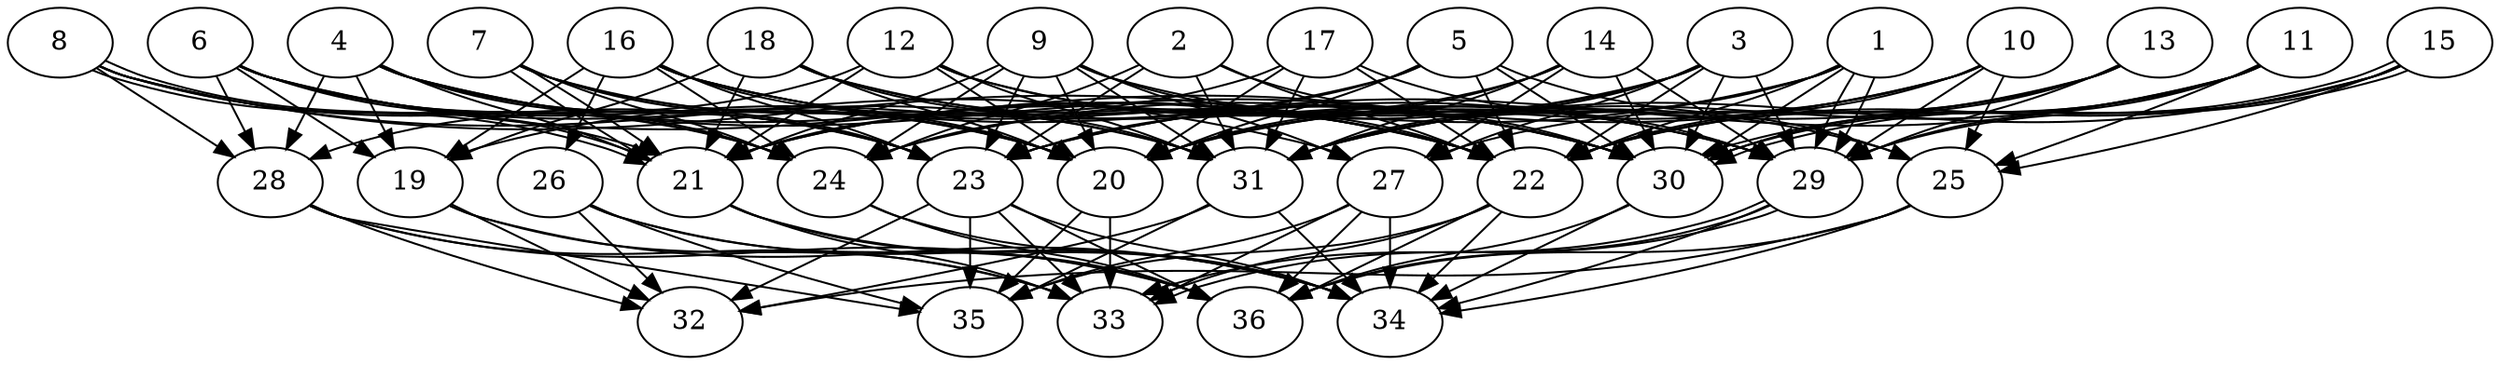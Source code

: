 // DAG (tier=3-complex, mode=compute, n=36, ccr=0.500, fat=0.786, density=0.796, regular=0.356, jump=0.202, mindata=1048576, maxdata=16777216)
// DAG automatically generated by daggen at Sun Aug 24 16:33:34 2025
// /home/ermia/Project/Environments/daggen/bin/daggen --dot --ccr 0.500 --fat 0.786 --regular 0.356 --density 0.796 --jump 0.202 --mindata 1048576 --maxdata 16777216 -n 36 
digraph G {
  1 [size="1411682450001625088000", alpha="0.03", expect_size="705841225000812544000"]
  1 -> 20 [size ="1006733833011200"]
  1 -> 21 [size ="1006733833011200"]
  1 -> 22 [size ="1006733833011200"]
  1 -> 29 [size ="1006733833011200"]
  1 -> 29 [size ="1006733833011200"]
  1 -> 30 [size ="1006733833011200"]
  1 -> 31 [size ="1006733833011200"]
  2 [size="300414777232816448", alpha="0.14", expect_size="150207388616408224"]
  2 -> 22 [size ="114282041704448"]
  2 -> 23 [size ="114282041704448"]
  2 -> 24 [size ="114282041704448"]
  2 -> 30 [size ="114282041704448"]
  2 -> 31 [size ="114282041704448"]
  3 [size="16508230219945790", alpha="0.18", expect_size="8254115109972895"]
  3 -> 20 [size ="1196511190843392"]
  3 -> 21 [size ="1196511190843392"]
  3 -> 22 [size ="1196511190843392"]
  3 -> 27 [size ="1196511190843392"]
  3 -> 29 [size ="1196511190843392"]
  3 -> 30 [size ="1196511190843392"]
  3 -> 31 [size ="1196511190843392"]
  4 [size="8908990337291722", alpha="0.08", expect_size="4454495168645861"]
  4 -> 19 [size ="248797020028928"]
  4 -> 20 [size ="248797020028928"]
  4 -> 21 [size ="248797020028928"]
  4 -> 22 [size ="248797020028928"]
  4 -> 23 [size ="248797020028928"]
  4 -> 24 [size ="248797020028928"]
  4 -> 28 [size ="248797020028928"]
  4 -> 30 [size ="248797020028928"]
  5 [size="370064998462295104", alpha="0.12", expect_size="185032499231147552"]
  5 -> 19 [size ="271781369741312"]
  5 -> 20 [size ="271781369741312"]
  5 -> 22 [size ="271781369741312"]
  5 -> 24 [size ="271781369741312"]
  5 -> 25 [size ="271781369741312"]
  5 -> 30 [size ="271781369741312"]
  6 [size="17374183907026300", alpha="0.18", expect_size="8687091953513150"]
  6 -> 19 [size ="1161505865203712"]
  6 -> 20 [size ="1161505865203712"]
  6 -> 21 [size ="1161505865203712"]
  6 -> 23 [size ="1161505865203712"]
  6 -> 24 [size ="1161505865203712"]
  6 -> 28 [size ="1161505865203712"]
  6 -> 30 [size ="1161505865203712"]
  6 -> 31 [size ="1161505865203712"]
  7 [size="3245073449615242559488", alpha="0.14", expect_size="1622536724807621279744"]
  7 -> 20 [size ="1753502304960512"]
  7 -> 21 [size ="1753502304960512"]
  7 -> 21 [size ="1753502304960512"]
  7 -> 23 [size ="1753502304960512"]
  7 -> 24 [size ="1753502304960512"]
  7 -> 31 [size ="1753502304960512"]
  8 [size="4583696764547908096", alpha="0.13", expect_size="2291848382273954048"]
  8 -> 21 [size ="2218389565079552"]
  8 -> 21 [size ="2218389565079552"]
  8 -> 22 [size ="2218389565079552"]
  8 -> 23 [size ="2218389565079552"]
  8 -> 24 [size ="2218389565079552"]
  8 -> 27 [size ="2218389565079552"]
  8 -> 28 [size ="2218389565079552"]
  9 [size="351508374446053261312", alpha="0.11", expect_size="175754187223026630656"]
  9 -> 20 [size ="398456061427712"]
  9 -> 21 [size ="398456061427712"]
  9 -> 22 [size ="398456061427712"]
  9 -> 23 [size ="398456061427712"]
  9 -> 24 [size ="398456061427712"]
  9 -> 25 [size ="398456061427712"]
  9 -> 27 [size ="398456061427712"]
  9 -> 31 [size ="398456061427712"]
  10 [size="19383829568143352", alpha="0.15", expect_size="9691914784071676"]
  10 -> 22 [size ="17979269971968"]
  10 -> 23 [size ="17979269971968"]
  10 -> 24 [size ="17979269971968"]
  10 -> 25 [size ="17979269971968"]
  10 -> 29 [size ="17979269971968"]
  10 -> 31 [size ="17979269971968"]
  11 [size="24023425663069784", alpha="0.14", expect_size="12011712831534892"]
  11 -> 22 [size ="487846846660608"]
  11 -> 23 [size ="487846846660608"]
  11 -> 25 [size ="487846846660608"]
  11 -> 29 [size ="487846846660608"]
  11 -> 30 [size ="487846846660608"]
  11 -> 31 [size ="487846846660608"]
  12 [size="10881112566586424", alpha="0.11", expect_size="5440556283293212"]
  12 -> 20 [size ="177734546358272"]
  12 -> 21 [size ="177734546358272"]
  12 -> 28 [size ="177734546358272"]
  12 -> 29 [size ="177734546358272"]
  12 -> 30 [size ="177734546358272"]
  12 -> 31 [size ="177734546358272"]
  13 [size="659432099507905280", alpha="0.01", expect_size="329716049753952640"]
  13 -> 20 [size ="341025235140608"]
  13 -> 22 [size ="341025235140608"]
  13 -> 27 [size ="341025235140608"]
  13 -> 29 [size ="341025235140608"]
  13 -> 30 [size ="341025235140608"]
  14 [size="547414271941344448", alpha="0.12", expect_size="273707135970672224"]
  14 -> 20 [size ="1300672997752832"]
  14 -> 23 [size ="1300672997752832"]
  14 -> 27 [size ="1300672997752832"]
  14 -> 29 [size ="1300672997752832"]
  14 -> 30 [size ="1300672997752832"]
  14 -> 31 [size ="1300672997752832"]
  15 [size="323810194271852560384", alpha="0.07", expect_size="161905097135926280192"]
  15 -> 22 [size ="377239359193088"]
  15 -> 25 [size ="377239359193088"]
  15 -> 29 [size ="377239359193088"]
  15 -> 30 [size ="377239359193088"]
  15 -> 30 [size ="377239359193088"]
  15 -> 31 [size ="377239359193088"]
  16 [size="3101793019116610650112", alpha="0.05", expect_size="1550896509558305325056"]
  16 -> 19 [size ="1701499646246912"]
  16 -> 20 [size ="1701499646246912"]
  16 -> 22 [size ="1701499646246912"]
  16 -> 23 [size ="1701499646246912"]
  16 -> 24 [size ="1701499646246912"]
  16 -> 26 [size ="1701499646246912"]
  16 -> 29 [size ="1701499646246912"]
  16 -> 30 [size ="1701499646246912"]
  17 [size="2250970609995334912", alpha="0.13", expect_size="1125485304997667456"]
  17 -> 20 [size ="920269522731008"]
  17 -> 21 [size ="920269522731008"]
  17 -> 22 [size ="920269522731008"]
  17 -> 29 [size ="920269522731008"]
  17 -> 31 [size ="920269522731008"]
  18 [size="24725591060119552000", alpha="0.11", expect_size="12362795530059776000"]
  18 -> 19 [size ="67897602867200"]
  18 -> 20 [size ="67897602867200"]
  18 -> 21 [size ="67897602867200"]
  18 -> 22 [size ="67897602867200"]
  18 -> 29 [size ="67897602867200"]
  18 -> 31 [size ="67897602867200"]
  19 [size="2371553856169451716608", alpha="0.00", expect_size="1185776928084725858304"]
  19 -> 32 [size ="1422695577157632"]
  19 -> 33 [size ="1422695577157632"]
  19 -> 34 [size ="1422695577157632"]
  20 [size="4106232124407522787328", alpha="0.06", expect_size="2053116062203761393664"]
  20 -> 33 [size ="2051409289674752"]
  20 -> 35 [size ="2051409289674752"]
  21 [size="5004142669017477120", alpha="0.15", expect_size="2502071334508738560"]
  21 -> 33 [size ="2196888262541312"]
  21 -> 34 [size ="2196888262541312"]
  21 -> 36 [size ="2196888262541312"]
  22 [size="1483987956972782592", alpha="0.02", expect_size="741993978486391296"]
  22 -> 33 [size ="1229394425151488"]
  22 -> 34 [size ="1229394425151488"]
  22 -> 35 [size ="1229394425151488"]
  22 -> 36 [size ="1229394425151488"]
  23 [size="33345510387650640", alpha="0.08", expect_size="16672755193825320"]
  23 -> 32 [size ="750075236057088"]
  23 -> 33 [size ="750075236057088"]
  23 -> 34 [size ="750075236057088"]
  23 -> 35 [size ="750075236057088"]
  23 -> 36 [size ="750075236057088"]
  24 [size="160325018443386912", alpha="0.16", expect_size="80162509221693456"]
  24 -> 34 [size ="109866949541888"]
  24 -> 36 [size ="109866949541888"]
  25 [size="6450586903398950", alpha="0.07", expect_size="3225293451699475"]
  25 -> 32 [size ="194079673548800"]
  25 -> 34 [size ="194079673548800"]
  25 -> 36 [size ="194079673548800"]
  26 [size="33410761090271424", alpha="0.06", expect_size="16705380545135712"]
  26 -> 32 [size ="625047127457792"]
  26 -> 34 [size ="625047127457792"]
  26 -> 35 [size ="625047127457792"]
  26 -> 36 [size ="625047127457792"]
  27 [size="27654782605559368", alpha="0.15", expect_size="13827391302779684"]
  27 -> 33 [size ="1530409665953792"]
  27 -> 34 [size ="1530409665953792"]
  27 -> 35 [size ="1530409665953792"]
  27 -> 36 [size ="1530409665953792"]
  28 [size="1907356570941024256", alpha="0.11", expect_size="953678285470512128"]
  28 -> 32 [size ="745165291520000"]
  28 -> 33 [size ="745165291520000"]
  28 -> 35 [size ="745165291520000"]
  28 -> 36 [size ="745165291520000"]
  29 [size="23177755577356980", alpha="0.05", expect_size="11588877788678490"]
  29 -> 33 [size ="745956127539200"]
  29 -> 33 [size ="745956127539200"]
  29 -> 34 [size ="745956127539200"]
  29 -> 36 [size ="745956127539200"]
  30 [size="2489945523865702400", alpha="0.06", expect_size="1244972761932851200"]
  30 -> 34 [size ="1245083244429312"]
  30 -> 36 [size ="1245083244429312"]
  31 [size="142684426802244354048", alpha="0.09", expect_size="71342213401122177024"]
  31 -> 32 [size ="218444460982272"]
  31 -> 34 [size ="218444460982272"]
  31 -> 35 [size ="218444460982272"]
  32 [size="145895763642473775104", alpha="0.10", expect_size="72947881821236887552"]
  33 [size="63926648675755344", alpha="0.06", expect_size="31963324337877672"]
  34 [size="1315446093298577408", alpha="0.05", expect_size="657723046649288704"]
  35 [size="119037338929029424", alpha="0.10", expect_size="59518669464514712"]
  36 [size="15507312683028016", alpha="0.05", expect_size="7753656341514008"]
}